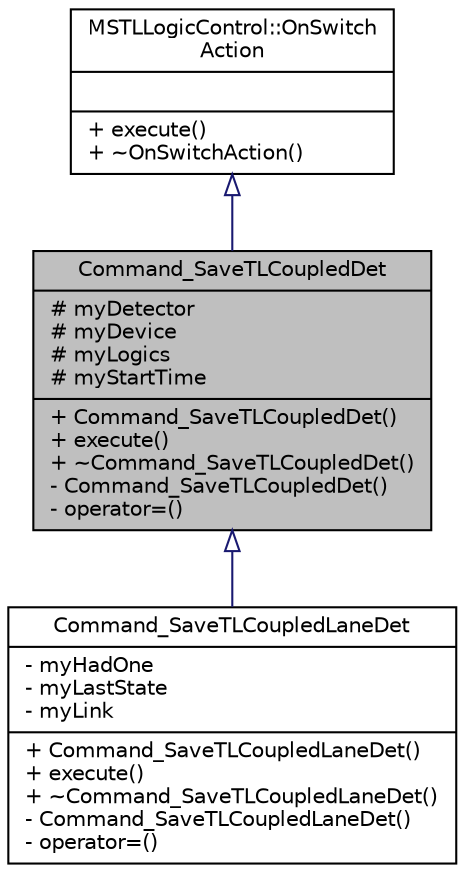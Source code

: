 digraph "Command_SaveTLCoupledDet"
{
  edge [fontname="Helvetica",fontsize="10",labelfontname="Helvetica",labelfontsize="10"];
  node [fontname="Helvetica",fontsize="10",shape=record];
  Node0 [label="{Command_SaveTLCoupledDet\n|# myDetector\l# myDevice\l# myLogics\l# myStartTime\l|+ Command_SaveTLCoupledDet()\l+ execute()\l+ ~Command_SaveTLCoupledDet()\l- Command_SaveTLCoupledDet()\l- operator=()\l}",height=0.2,width=0.4,color="black", fillcolor="grey75", style="filled", fontcolor="black"];
  Node1 -> Node0 [dir="back",color="midnightblue",fontsize="10",style="solid",arrowtail="onormal",fontname="Helvetica"];
  Node1 [label="{MSTLLogicControl::OnSwitch\lAction\n||+ execute()\l+ ~OnSwitchAction()\l}",height=0.2,width=0.4,color="black", fillcolor="white", style="filled",URL="$d2/df0/class_m_s_t_l_logic_control_1_1_on_switch_action.html",tooltip="Base class for things to execute if a tls switches to a new phase. "];
  Node0 -> Node2 [dir="back",color="midnightblue",fontsize="10",style="solid",arrowtail="onormal",fontname="Helvetica"];
  Node2 [label="{Command_SaveTLCoupledLaneDet\n|- myHadOne\l- myLastState\l- myLink\l|+ Command_SaveTLCoupledLaneDet()\l+ execute()\l+ ~Command_SaveTLCoupledLaneDet()\l- Command_SaveTLCoupledLaneDet()\l- operator=()\l}",height=0.2,width=0.4,color="black", fillcolor="white", style="filled",URL="$de/d3e/class_command___save_t_l_coupled_lane_det.html",tooltip="Writes e2 state of a link for the time the link has yellow/red. "];
}
